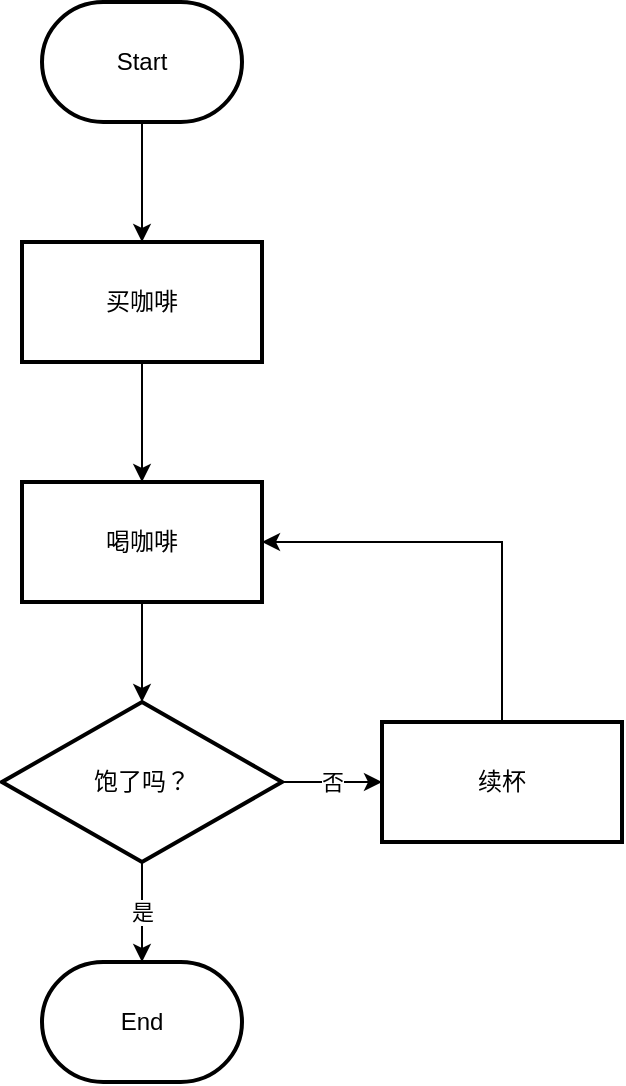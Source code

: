<mxfile version="17.4.6" type="github">
  <diagram id="K864GrMUygYvESggzUKg" name="Page-1">
    <mxGraphModel dx="1203" dy="479" grid="1" gridSize="10" guides="1" tooltips="1" connect="1" arrows="1" fold="1" page="1" pageScale="1" pageWidth="827" pageHeight="1169" math="0" shadow="0">
      <root>
        <mxCell id="0" />
        <mxCell id="1" parent="0" />
        <mxCell id="eUTtyNatGtLHNbHv28Ff-3" value="" style="edgeStyle=orthogonalEdgeStyle;rounded=0;orthogonalLoop=1;jettySize=auto;html=1;" parent="1" source="eUTtyNatGtLHNbHv28Ff-1" target="eUTtyNatGtLHNbHv28Ff-2" edge="1">
          <mxGeometry relative="1" as="geometry" />
        </mxCell>
        <mxCell id="eUTtyNatGtLHNbHv28Ff-1" value="Start" style="strokeWidth=2;html=1;shape=mxgraph.flowchart.terminator;whiteSpace=wrap;" parent="1" vertex="1">
          <mxGeometry x="160" y="100" width="100" height="60" as="geometry" />
        </mxCell>
        <mxCell id="eUTtyNatGtLHNbHv28Ff-5" value="" style="edgeStyle=orthogonalEdgeStyle;rounded=0;orthogonalLoop=1;jettySize=auto;html=1;" parent="1" source="eUTtyNatGtLHNbHv28Ff-2" target="eUTtyNatGtLHNbHv28Ff-4" edge="1">
          <mxGeometry relative="1" as="geometry" />
        </mxCell>
        <mxCell id="eUTtyNatGtLHNbHv28Ff-2" value="买咖啡" style="whiteSpace=wrap;html=1;strokeWidth=2;" parent="1" vertex="1">
          <mxGeometry x="150" y="220" width="120" height="60" as="geometry" />
        </mxCell>
        <mxCell id="eUTtyNatGtLHNbHv28Ff-7" value="" style="edgeStyle=orthogonalEdgeStyle;rounded=0;orthogonalLoop=1;jettySize=auto;html=1;" parent="1" source="eUTtyNatGtLHNbHv28Ff-4" target="eUTtyNatGtLHNbHv28Ff-6" edge="1">
          <mxGeometry relative="1" as="geometry" />
        </mxCell>
        <mxCell id="eUTtyNatGtLHNbHv28Ff-4" value="喝咖啡" style="whiteSpace=wrap;html=1;strokeWidth=2;" parent="1" vertex="1">
          <mxGeometry x="150" y="340" width="120" height="60" as="geometry" />
        </mxCell>
        <mxCell id="eUTtyNatGtLHNbHv28Ff-9" value="否" style="edgeStyle=orthogonalEdgeStyle;rounded=0;orthogonalLoop=1;jettySize=auto;html=1;" parent="1" source="eUTtyNatGtLHNbHv28Ff-6" target="eUTtyNatGtLHNbHv28Ff-8" edge="1">
          <mxGeometry relative="1" as="geometry" />
        </mxCell>
        <mxCell id="vVSnQf0zOyXbJHgwftF6-5" value="是" style="edgeStyle=orthogonalEdgeStyle;rounded=0;orthogonalLoop=1;jettySize=auto;html=1;exitX=0.5;exitY=1;exitDx=0;exitDy=0;" edge="1" parent="1" source="eUTtyNatGtLHNbHv28Ff-6" target="vVSnQf0zOyXbJHgwftF6-4">
          <mxGeometry relative="1" as="geometry" />
        </mxCell>
        <mxCell id="eUTtyNatGtLHNbHv28Ff-6" value="饱了吗？" style="rhombus;whiteSpace=wrap;html=1;strokeWidth=2;" parent="1" vertex="1">
          <mxGeometry x="140" y="450" width="140" height="80" as="geometry" />
        </mxCell>
        <mxCell id="vVSnQf0zOyXbJHgwftF6-6" style="edgeStyle=orthogonalEdgeStyle;rounded=0;orthogonalLoop=1;jettySize=auto;html=1;entryX=1;entryY=0.5;entryDx=0;entryDy=0;" edge="1" parent="1" source="eUTtyNatGtLHNbHv28Ff-8" target="eUTtyNatGtLHNbHv28Ff-4">
          <mxGeometry relative="1" as="geometry">
            <Array as="points">
              <mxPoint x="390" y="370" />
            </Array>
          </mxGeometry>
        </mxCell>
        <mxCell id="eUTtyNatGtLHNbHv28Ff-8" value="续杯" style="whiteSpace=wrap;html=1;strokeWidth=2;" parent="1" vertex="1">
          <mxGeometry x="330" y="460" width="120" height="60" as="geometry" />
        </mxCell>
        <mxCell id="vVSnQf0zOyXbJHgwftF6-4" value="End" style="strokeWidth=2;html=1;shape=mxgraph.flowchart.terminator;whiteSpace=wrap;" vertex="1" parent="1">
          <mxGeometry x="160" y="580" width="100" height="60" as="geometry" />
        </mxCell>
      </root>
    </mxGraphModel>
  </diagram>
</mxfile>
